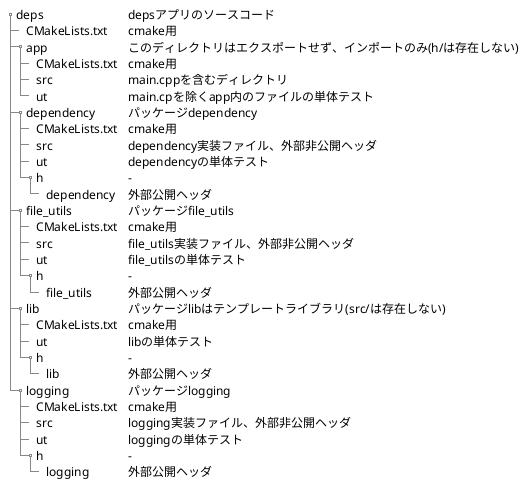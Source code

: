 @startsalt
{
{T
+deps                    | depsアプリのソースコード
++CMakeLists.txt         | cmake用
++app                    | このディレクトリはエクスポートせず、インポートのみ(h/は存在しない)
+++CMakeLists.txt        | cmake用
+++src                   | main.cppを含むディレクトリ
+++ut                    | main.cpを除くapp内のファイルの単体テスト
++dependency             | パッケージdependency
+++CMakeLists.txt        | cmake用
+++src                   | dependency実装ファイル、外部非公開ヘッダ
+++ut                    | dependencyの単体テスト
+++h                     | -
++++dependency           | 外部公開ヘッダ
++file_utils             | パッケージfile_utils
+++CMakeLists.txt        | cmake用
+++src                   | file_utils実装ファイル、外部非公開ヘッダ
+++ut                    | file_utilsの単体テスト
+++h                     | -
++++file_utils           | 外部公開ヘッダ
++lib                    | パッケージlibはテンプレートライブラリ(src/は存在しない)
+++CMakeLists.txt        | cmake用
+++ut                    | libの単体テスト
+++h                     | -
++++lib                  | 外部公開ヘッダ
++logging                | パッケージlogging
+++CMakeLists.txt        | cmake用
+++src                   | logging実装ファイル、外部非公開ヘッダ
+++ut                    | loggingの単体テスト
+++h                     | -
++++logging              | 外部公開ヘッダ
}
}
@endsalt

